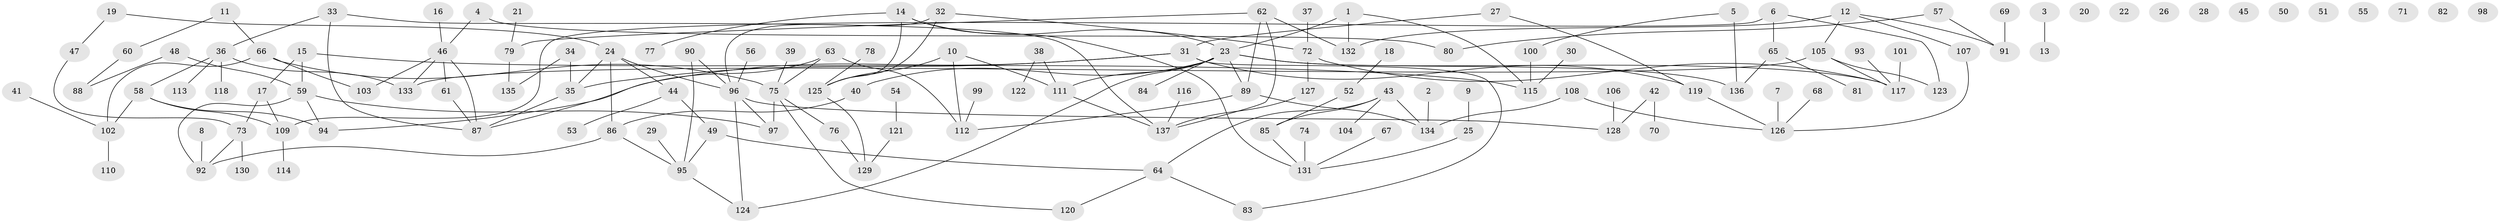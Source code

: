 // coarse degree distribution, {5: 0.06666666666666667, 4: 0.23333333333333334, 9: 0.06666666666666667, 7: 0.06666666666666667, 3: 0.13333333333333333, 8: 0.03333333333333333, 2: 0.16666666666666666, 6: 0.03333333333333333, 1: 0.2}
// Generated by graph-tools (version 1.1) at 2025/48/03/04/25 22:48:30]
// undirected, 137 vertices, 165 edges
graph export_dot {
  node [color=gray90,style=filled];
  1;
  2;
  3;
  4;
  5;
  6;
  7;
  8;
  9;
  10;
  11;
  12;
  13;
  14;
  15;
  16;
  17;
  18;
  19;
  20;
  21;
  22;
  23;
  24;
  25;
  26;
  27;
  28;
  29;
  30;
  31;
  32;
  33;
  34;
  35;
  36;
  37;
  38;
  39;
  40;
  41;
  42;
  43;
  44;
  45;
  46;
  47;
  48;
  49;
  50;
  51;
  52;
  53;
  54;
  55;
  56;
  57;
  58;
  59;
  60;
  61;
  62;
  63;
  64;
  65;
  66;
  67;
  68;
  69;
  70;
  71;
  72;
  73;
  74;
  75;
  76;
  77;
  78;
  79;
  80;
  81;
  82;
  83;
  84;
  85;
  86;
  87;
  88;
  89;
  90;
  91;
  92;
  93;
  94;
  95;
  96;
  97;
  98;
  99;
  100;
  101;
  102;
  103;
  104;
  105;
  106;
  107;
  108;
  109;
  110;
  111;
  112;
  113;
  114;
  115;
  116;
  117;
  118;
  119;
  120;
  121;
  122;
  123;
  124;
  125;
  126;
  127;
  128;
  129;
  130;
  131;
  132;
  133;
  134;
  135;
  136;
  137;
  1 -- 23;
  1 -- 115;
  1 -- 132;
  2 -- 134;
  3 -- 13;
  4 -- 46;
  4 -- 80;
  5 -- 100;
  5 -- 136;
  6 -- 65;
  6 -- 109;
  6 -- 123;
  7 -- 126;
  8 -- 92;
  9 -- 25;
  10 -- 111;
  10 -- 112;
  10 -- 125;
  11 -- 60;
  11 -- 66;
  12 -- 91;
  12 -- 105;
  12 -- 107;
  12 -- 132;
  14 -- 23;
  14 -- 77;
  14 -- 125;
  14 -- 131;
  15 -- 17;
  15 -- 59;
  15 -- 115;
  16 -- 46;
  17 -- 73;
  17 -- 109;
  18 -- 52;
  19 -- 24;
  19 -- 47;
  21 -- 79;
  23 -- 40;
  23 -- 84;
  23 -- 89;
  23 -- 111;
  23 -- 117;
  23 -- 124;
  23 -- 136;
  24 -- 35;
  24 -- 44;
  24 -- 86;
  24 -- 96;
  25 -- 131;
  27 -- 31;
  27 -- 119;
  29 -- 95;
  30 -- 115;
  31 -- 35;
  31 -- 83;
  31 -- 94;
  31 -- 119;
  32 -- 72;
  32 -- 96;
  32 -- 125;
  33 -- 36;
  33 -- 87;
  33 -- 137;
  34 -- 35;
  34 -- 135;
  35 -- 87;
  36 -- 58;
  36 -- 113;
  36 -- 118;
  36 -- 133;
  37 -- 72;
  38 -- 111;
  38 -- 122;
  39 -- 75;
  40 -- 86;
  41 -- 102;
  42 -- 70;
  42 -- 128;
  43 -- 64;
  43 -- 85;
  43 -- 104;
  43 -- 134;
  44 -- 49;
  44 -- 53;
  46 -- 61;
  46 -- 87;
  46 -- 103;
  46 -- 133;
  47 -- 73;
  48 -- 59;
  48 -- 88;
  49 -- 64;
  49 -- 95;
  52 -- 85;
  54 -- 121;
  56 -- 96;
  57 -- 80;
  57 -- 91;
  58 -- 94;
  58 -- 102;
  58 -- 109;
  59 -- 92;
  59 -- 94;
  59 -- 97;
  60 -- 88;
  61 -- 87;
  62 -- 79;
  62 -- 89;
  62 -- 132;
  62 -- 137;
  63 -- 75;
  63 -- 87;
  63 -- 112;
  64 -- 83;
  64 -- 120;
  65 -- 81;
  65 -- 136;
  66 -- 75;
  66 -- 102;
  66 -- 103;
  67 -- 131;
  68 -- 126;
  69 -- 91;
  72 -- 117;
  72 -- 127;
  73 -- 92;
  73 -- 130;
  74 -- 131;
  75 -- 76;
  75 -- 97;
  75 -- 120;
  76 -- 129;
  78 -- 125;
  79 -- 135;
  85 -- 131;
  86 -- 92;
  86 -- 95;
  89 -- 112;
  89 -- 134;
  90 -- 95;
  90 -- 96;
  93 -- 117;
  95 -- 124;
  96 -- 97;
  96 -- 124;
  96 -- 128;
  99 -- 112;
  100 -- 115;
  101 -- 117;
  102 -- 110;
  105 -- 117;
  105 -- 123;
  105 -- 133;
  106 -- 128;
  107 -- 126;
  108 -- 126;
  108 -- 134;
  109 -- 114;
  111 -- 137;
  116 -- 137;
  119 -- 126;
  121 -- 129;
  125 -- 129;
  127 -- 137;
}
